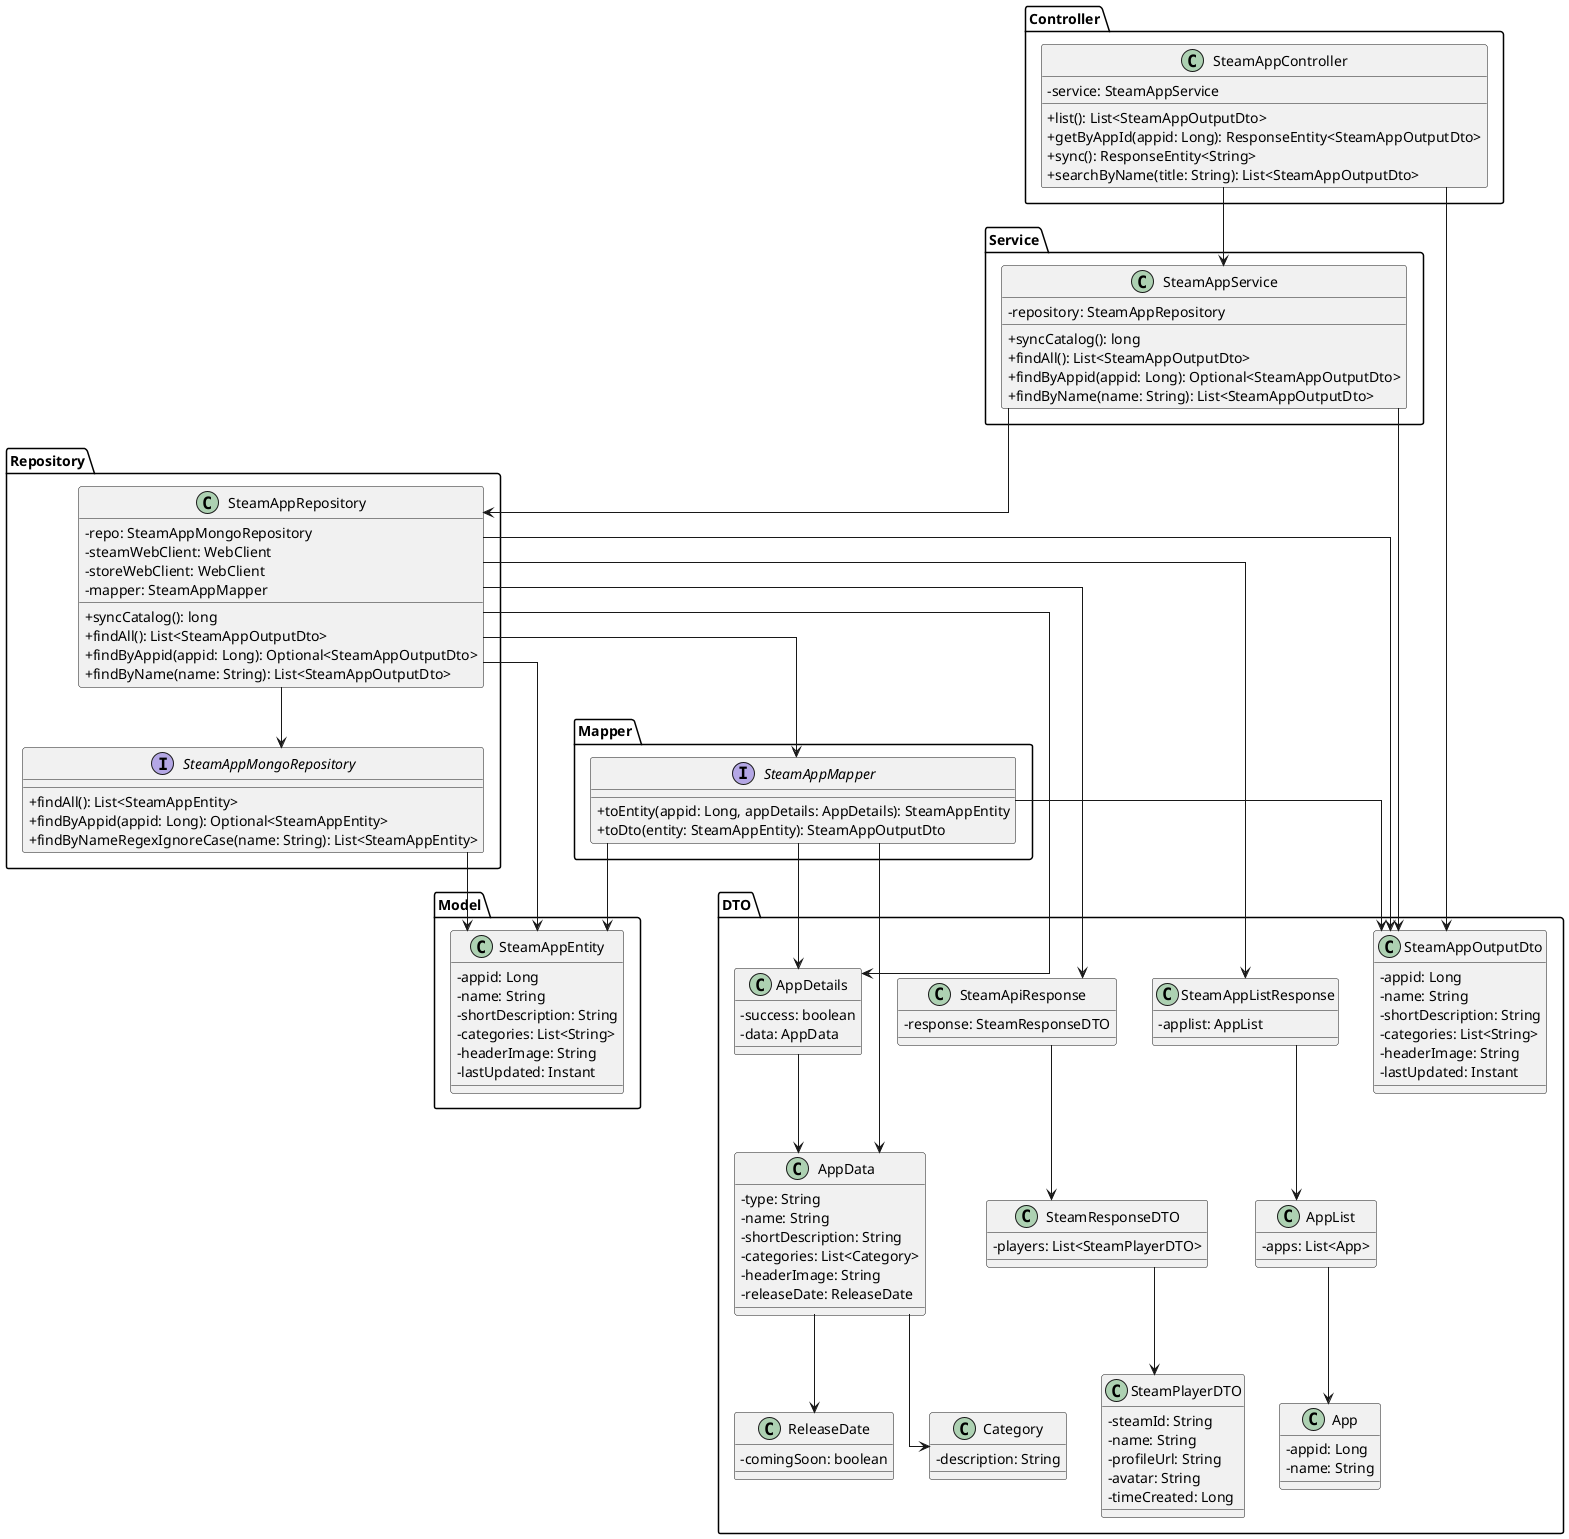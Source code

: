 @startuml
top to bottom direction
skinparam classAttributeIconSize 0
skinparam linetype ortho

' ==== Controller ====
package "Controller" {
    class SteamAppController {
        - service: SteamAppService
        + list(): List<SteamAppOutputDto>
        + getByAppId(appid: Long): ResponseEntity<SteamAppOutputDto>
        + sync(): ResponseEntity<String>
        + searchByName(title: String): List<SteamAppOutputDto>
    }
}

' ==== Service ====
package "Service" {
    class SteamAppService {
        - repository: SteamAppRepository
        + syncCatalog(): long
        + findAll(): List<SteamAppOutputDto>
        + findByAppid(appid: Long): Optional<SteamAppOutputDto>
        + findByName(name: String): List<SteamAppOutputDto>
    }
}

' ==== Repository ====
package "Repository" {
    class SteamAppRepository {
        - repo: SteamAppMongoRepository
        - steamWebClient: WebClient
        - storeWebClient: WebClient
        - mapper: SteamAppMapper
        + syncCatalog(): long
        + findAll(): List<SteamAppOutputDto>
        + findByAppid(appid: Long): Optional<SteamAppOutputDto>
        + findByName(name: String): List<SteamAppOutputDto>
    }

    interface SteamAppMongoRepository {
        + findAll(): List<SteamAppEntity>
        + findByAppid(appid: Long): Optional<SteamAppEntity>
        + findByNameRegexIgnoreCase(name: String): List<SteamAppEntity>
    }
}

' ==== Mapper ====
package "Mapper" {
    interface SteamAppMapper {
        + toEntity(appid: Long, appDetails: AppDetails): SteamAppEntity
        + toDto(entity: SteamAppEntity): SteamAppOutputDto
    }
}

' ==== DTO ====
package "DTO" {
    class SteamApiResponse {
        - response: SteamResponseDTO
    }

    class SteamResponseDTO {
        - players: List<SteamPlayerDTO>
    }

    class SteamPlayerDTO {
        - steamId: String
        - name: String
        - profileUrl: String
        - avatar: String
        - timeCreated: Long
    }

    class SteamAppListResponse {
        - applist: AppList
    }

    class AppList {
        - apps: List<App>
    }

    class App {
        - appid: Long
        - name: String
    }

    class AppDetails {
        - success: boolean
        - data: AppData
    }

    class AppData {
        - type: String
        - name: String
        - shortDescription: String
        - categories: List<Category>
        - headerImage: String
        - releaseDate: ReleaseDate
    }

    class ReleaseDate {
        - comingSoon: boolean
    }

    class Category {
        - description: String
    }

    class SteamAppOutputDto {
        - appid: Long
        - name: String
        - shortDescription: String
        - categories: List<String>
        - headerImage: String
        - lastUpdated: Instant
    }
}

' ==== Model ====
package "Model" {
    class SteamAppEntity {
        - appid: Long
        - name: String
        - shortDescription: String
        - categories: List<String>
        - headerImage: String
        - lastUpdated: Instant
    }
}

' ==== Relaciones ====
SteamAppController --> SteamAppService
SteamAppController --> SteamAppOutputDto

SteamAppService --> SteamAppRepository
SteamAppService --> SteamAppOutputDto

SteamAppRepository --> SteamAppMongoRepository
SteamAppRepository --> SteamAppMapper
SteamAppRepository --> AppDetails
SteamAppRepository --> SteamAppEntity
SteamAppRepository --> SteamAppListResponse
SteamAppRepository --> SteamApiResponse
SteamAppRepository --> SteamAppOutputDto

SteamAppMapper --> AppDetails
SteamAppMapper --> AppData
SteamAppMapper --> SteamAppEntity
SteamAppMapper --> SteamAppOutputDto

SteamApiResponse --> SteamResponseDTO
SteamResponseDTO --> SteamPlayerDTO

SteamAppListResponse --> AppList
AppList --> App

AppDetails --> AppData
AppData --> Category
AppData --> ReleaseDate

SteamAppMongoRepository --> SteamAppEntity

@enduml
